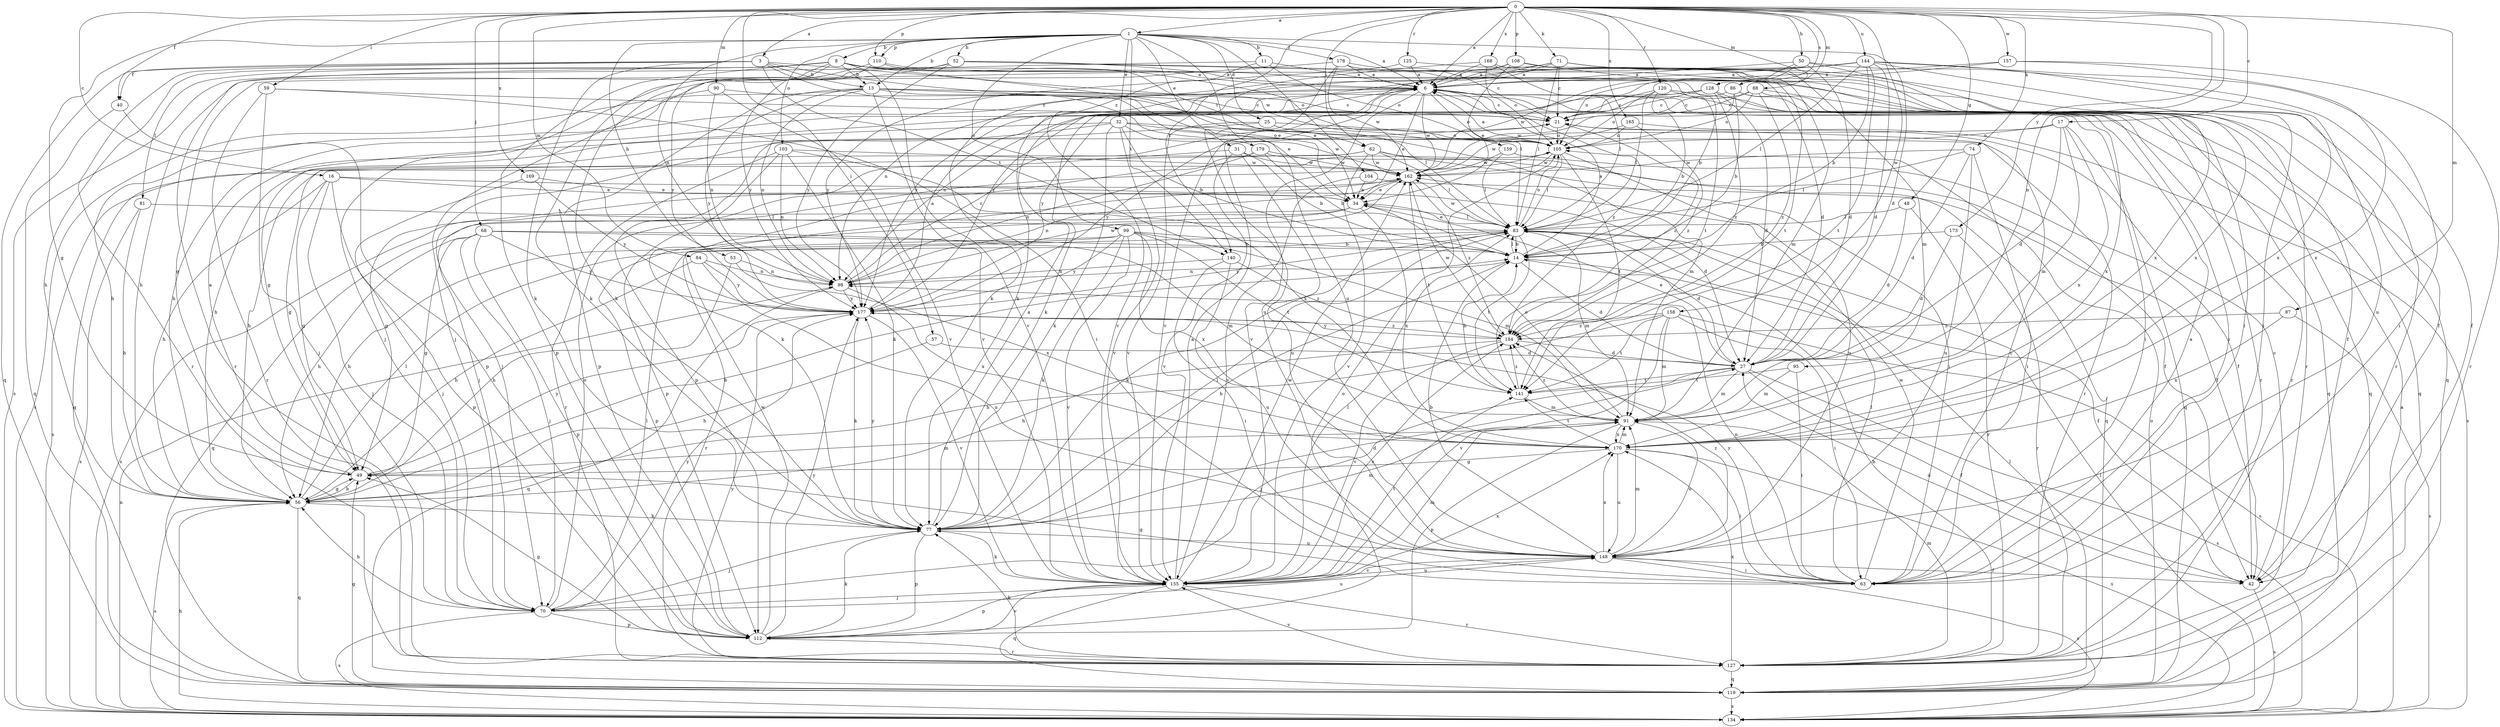 strict digraph  {
0;
1;
3;
6;
8;
11;
13;
14;
16;
17;
21;
25;
27;
31;
32;
34;
40;
42;
48;
49;
50;
52;
53;
56;
57;
59;
62;
63;
68;
70;
71;
74;
77;
81;
83;
84;
86;
87;
88;
90;
91;
95;
98;
99;
103;
104;
105;
108;
110;
112;
119;
120;
125;
127;
128;
134;
140;
141;
144;
148;
155;
157;
158;
159;
162;
165;
168;
169;
170;
173;
177;
178;
179;
184;
0 -> 1  [label=a];
0 -> 3  [label=a];
0 -> 6  [label=a];
0 -> 16  [label=c];
0 -> 17  [label=c];
0 -> 40  [label=f];
0 -> 48  [label=g];
0 -> 50  [label=h];
0 -> 57  [label=i];
0 -> 59  [label=i];
0 -> 62  [label=i];
0 -> 68  [label=j];
0 -> 71  [label=k];
0 -> 74  [label=k];
0 -> 84  [label=m];
0 -> 86  [label=m];
0 -> 87  [label=m];
0 -> 88  [label=m];
0 -> 90  [label=m];
0 -> 95  [label=n];
0 -> 108  [label=p];
0 -> 110  [label=p];
0 -> 120  [label=r];
0 -> 125  [label=r];
0 -> 128  [label=s];
0 -> 140  [label=t];
0 -> 144  [label=u];
0 -> 157  [label=w];
0 -> 158  [label=w];
0 -> 165  [label=x];
0 -> 168  [label=x];
0 -> 169  [label=x];
0 -> 173  [label=y];
1 -> 6  [label=a];
1 -> 8  [label=b];
1 -> 11  [label=b];
1 -> 13  [label=b];
1 -> 25  [label=d];
1 -> 27  [label=d];
1 -> 31  [label=e];
1 -> 32  [label=e];
1 -> 49  [label=g];
1 -> 52  [label=h];
1 -> 53  [label=h];
1 -> 98  [label=n];
1 -> 99  [label=o];
1 -> 103  [label=o];
1 -> 104  [label=o];
1 -> 110  [label=p];
1 -> 140  [label=t];
1 -> 148  [label=u];
1 -> 178  [label=z];
3 -> 13  [label=b];
3 -> 34  [label=e];
3 -> 40  [label=f];
3 -> 77  [label=k];
3 -> 119  [label=q];
3 -> 127  [label=r];
3 -> 140  [label=t];
3 -> 159  [label=w];
3 -> 179  [label=z];
6 -> 21  [label=c];
6 -> 34  [label=e];
6 -> 49  [label=g];
6 -> 56  [label=h];
6 -> 105  [label=o];
6 -> 155  [label=v];
6 -> 162  [label=w];
6 -> 170  [label=x];
6 -> 184  [label=z];
8 -> 13  [label=b];
8 -> 34  [label=e];
8 -> 42  [label=f];
8 -> 56  [label=h];
8 -> 62  [label=i];
8 -> 77  [label=k];
8 -> 81  [label=l];
8 -> 83  [label=l];
8 -> 112  [label=p];
8 -> 127  [label=r];
8 -> 155  [label=v];
8 -> 177  [label=y];
11 -> 6  [label=a];
11 -> 56  [label=h];
11 -> 105  [label=o];
11 -> 155  [label=v];
13 -> 21  [label=c];
13 -> 34  [label=e];
13 -> 56  [label=h];
13 -> 63  [label=i];
13 -> 83  [label=l];
13 -> 98  [label=n];
13 -> 112  [label=p];
13 -> 155  [label=v];
13 -> 177  [label=y];
14 -> 6  [label=a];
14 -> 27  [label=d];
14 -> 42  [label=f];
14 -> 83  [label=l];
14 -> 98  [label=n];
16 -> 27  [label=d];
16 -> 34  [label=e];
16 -> 49  [label=g];
16 -> 56  [label=h];
16 -> 70  [label=j];
16 -> 112  [label=p];
17 -> 27  [label=d];
17 -> 70  [label=j];
17 -> 91  [label=m];
17 -> 105  [label=o];
17 -> 119  [label=q];
17 -> 170  [label=x];
21 -> 105  [label=o];
21 -> 177  [label=y];
21 -> 184  [label=z];
25 -> 91  [label=m];
25 -> 105  [label=o];
25 -> 112  [label=p];
25 -> 155  [label=v];
27 -> 34  [label=e];
27 -> 42  [label=f];
27 -> 70  [label=j];
27 -> 91  [label=m];
27 -> 134  [label=s];
27 -> 141  [label=t];
31 -> 14  [label=b];
31 -> 70  [label=j];
31 -> 148  [label=u];
31 -> 155  [label=v];
31 -> 162  [label=w];
32 -> 14  [label=b];
32 -> 56  [label=h];
32 -> 77  [label=k];
32 -> 105  [label=o];
32 -> 119  [label=q];
32 -> 127  [label=r];
32 -> 155  [label=v];
32 -> 162  [label=w];
34 -> 83  [label=l];
34 -> 112  [label=p];
34 -> 119  [label=q];
34 -> 134  [label=s];
34 -> 170  [label=x];
40 -> 112  [label=p];
40 -> 119  [label=q];
42 -> 21  [label=c];
42 -> 27  [label=d];
42 -> 134  [label=s];
48 -> 27  [label=d];
48 -> 83  [label=l];
48 -> 127  [label=r];
49 -> 6  [label=a];
49 -> 56  [label=h];
49 -> 91  [label=m];
49 -> 177  [label=y];
50 -> 6  [label=a];
50 -> 27  [label=d];
50 -> 42  [label=f];
50 -> 105  [label=o];
50 -> 162  [label=w];
50 -> 170  [label=x];
52 -> 6  [label=a];
52 -> 63  [label=i];
52 -> 77  [label=k];
52 -> 134  [label=s];
52 -> 141  [label=t];
52 -> 177  [label=y];
53 -> 56  [label=h];
53 -> 98  [label=n];
53 -> 170  [label=x];
56 -> 14  [label=b];
56 -> 49  [label=g];
56 -> 77  [label=k];
56 -> 83  [label=l];
56 -> 119  [label=q];
56 -> 134  [label=s];
57 -> 27  [label=d];
57 -> 56  [label=h];
59 -> 21  [label=c];
59 -> 63  [label=i];
59 -> 70  [label=j];
59 -> 127  [label=r];
62 -> 49  [label=g];
62 -> 63  [label=i];
62 -> 83  [label=l];
62 -> 119  [label=q];
62 -> 134  [label=s];
62 -> 155  [label=v];
62 -> 162  [label=w];
63 -> 6  [label=a];
63 -> 21  [label=c];
63 -> 49  [label=g];
63 -> 83  [label=l];
63 -> 98  [label=n];
63 -> 162  [label=w];
63 -> 177  [label=y];
68 -> 14  [label=b];
68 -> 49  [label=g];
68 -> 56  [label=h];
68 -> 70  [label=j];
68 -> 91  [label=m];
68 -> 112  [label=p];
68 -> 177  [label=y];
70 -> 56  [label=h];
70 -> 83  [label=l];
70 -> 105  [label=o];
70 -> 112  [label=p];
70 -> 134  [label=s];
70 -> 148  [label=u];
70 -> 177  [label=y];
71 -> 6  [label=a];
71 -> 21  [label=c];
71 -> 49  [label=g];
71 -> 63  [label=i];
71 -> 83  [label=l];
71 -> 91  [label=m];
71 -> 127  [label=r];
71 -> 155  [label=v];
74 -> 27  [label=d];
74 -> 63  [label=i];
74 -> 83  [label=l];
74 -> 148  [label=u];
74 -> 162  [label=w];
77 -> 6  [label=a];
77 -> 14  [label=b];
77 -> 27  [label=d];
77 -> 70  [label=j];
77 -> 83  [label=l];
77 -> 91  [label=m];
77 -> 112  [label=p];
77 -> 148  [label=u];
77 -> 177  [label=y];
81 -> 56  [label=h];
81 -> 83  [label=l];
81 -> 134  [label=s];
83 -> 14  [label=b];
83 -> 27  [label=d];
83 -> 34  [label=e];
83 -> 77  [label=k];
83 -> 91  [label=m];
83 -> 105  [label=o];
83 -> 141  [label=t];
83 -> 162  [label=w];
83 -> 177  [label=y];
84 -> 56  [label=h];
84 -> 98  [label=n];
84 -> 148  [label=u];
84 -> 177  [label=y];
86 -> 14  [label=b];
86 -> 21  [label=c];
86 -> 119  [label=q];
86 -> 127  [label=r];
86 -> 162  [label=w];
87 -> 134  [label=s];
87 -> 170  [label=x];
87 -> 184  [label=z];
88 -> 21  [label=c];
88 -> 42  [label=f];
88 -> 105  [label=o];
88 -> 119  [label=q];
88 -> 177  [label=y];
88 -> 184  [label=z];
90 -> 21  [label=c];
90 -> 98  [label=n];
90 -> 134  [label=s];
90 -> 155  [label=v];
91 -> 34  [label=e];
91 -> 112  [label=p];
91 -> 148  [label=u];
91 -> 170  [label=x];
91 -> 184  [label=z];
95 -> 63  [label=i];
95 -> 91  [label=m];
95 -> 141  [label=t];
98 -> 21  [label=c];
98 -> 119  [label=q];
98 -> 162  [label=w];
98 -> 170  [label=x];
98 -> 177  [label=y];
99 -> 14  [label=b];
99 -> 56  [label=h];
99 -> 77  [label=k];
99 -> 91  [label=m];
99 -> 127  [label=r];
99 -> 141  [label=t];
99 -> 155  [label=v];
99 -> 170  [label=x];
99 -> 177  [label=y];
103 -> 77  [label=k];
103 -> 98  [label=n];
103 -> 112  [label=p];
103 -> 127  [label=r];
103 -> 162  [label=w];
103 -> 170  [label=x];
104 -> 34  [label=e];
104 -> 42  [label=f];
104 -> 155  [label=v];
105 -> 6  [label=a];
105 -> 56  [label=h];
105 -> 83  [label=l];
105 -> 141  [label=t];
105 -> 148  [label=u];
105 -> 162  [label=w];
108 -> 6  [label=a];
108 -> 14  [label=b];
108 -> 34  [label=e];
108 -> 77  [label=k];
108 -> 91  [label=m];
110 -> 6  [label=a];
110 -> 27  [label=d];
110 -> 70  [label=j];
110 -> 177  [label=y];
112 -> 49  [label=g];
112 -> 77  [label=k];
112 -> 105  [label=o];
112 -> 127  [label=r];
112 -> 155  [label=v];
112 -> 162  [label=w];
112 -> 177  [label=y];
119 -> 49  [label=g];
119 -> 83  [label=l];
119 -> 105  [label=o];
119 -> 134  [label=s];
120 -> 14  [label=b];
120 -> 21  [label=c];
120 -> 63  [label=i];
120 -> 83  [label=l];
120 -> 105  [label=o];
120 -> 119  [label=q];
125 -> 6  [label=a];
125 -> 119  [label=q];
125 -> 177  [label=y];
127 -> 14  [label=b];
127 -> 77  [label=k];
127 -> 91  [label=m];
127 -> 119  [label=q];
127 -> 155  [label=v];
127 -> 170  [label=x];
127 -> 177  [label=y];
128 -> 21  [label=c];
128 -> 27  [label=d];
128 -> 77  [label=k];
128 -> 98  [label=n];
128 -> 127  [label=r];
128 -> 184  [label=z];
134 -> 6  [label=a];
134 -> 56  [label=h];
134 -> 83  [label=l];
134 -> 98  [label=n];
140 -> 63  [label=i];
140 -> 98  [label=n];
140 -> 148  [label=u];
140 -> 184  [label=z];
141 -> 14  [label=b];
141 -> 91  [label=m];
141 -> 184  [label=z];
144 -> 6  [label=a];
144 -> 14  [label=b];
144 -> 27  [label=d];
144 -> 63  [label=i];
144 -> 83  [label=l];
144 -> 98  [label=n];
144 -> 141  [label=t];
144 -> 148  [label=u];
144 -> 170  [label=x];
144 -> 177  [label=y];
148 -> 14  [label=b];
148 -> 42  [label=f];
148 -> 63  [label=i];
148 -> 91  [label=m];
148 -> 134  [label=s];
148 -> 155  [label=v];
148 -> 170  [label=x];
148 -> 184  [label=z];
155 -> 6  [label=a];
155 -> 70  [label=j];
155 -> 77  [label=k];
155 -> 83  [label=l];
155 -> 91  [label=m];
155 -> 112  [label=p];
155 -> 119  [label=q];
155 -> 127  [label=r];
155 -> 141  [label=t];
155 -> 148  [label=u];
155 -> 162  [label=w];
155 -> 170  [label=x];
155 -> 184  [label=z];
157 -> 6  [label=a];
157 -> 127  [label=r];
157 -> 170  [label=x];
157 -> 177  [label=y];
158 -> 56  [label=h];
158 -> 63  [label=i];
158 -> 91  [label=m];
158 -> 134  [label=s];
158 -> 141  [label=t];
158 -> 155  [label=v];
158 -> 184  [label=z];
159 -> 42  [label=f];
159 -> 83  [label=l];
159 -> 162  [label=w];
162 -> 34  [label=e];
162 -> 49  [label=g];
162 -> 98  [label=n];
162 -> 141  [label=t];
162 -> 184  [label=z];
165 -> 105  [label=o];
165 -> 134  [label=s];
165 -> 162  [label=w];
165 -> 184  [label=z];
168 -> 6  [label=a];
168 -> 77  [label=k];
168 -> 83  [label=l];
168 -> 105  [label=o];
168 -> 170  [label=x];
169 -> 34  [label=e];
169 -> 70  [label=j];
169 -> 177  [label=y];
170 -> 49  [label=g];
170 -> 63  [label=i];
170 -> 91  [label=m];
170 -> 134  [label=s];
170 -> 141  [label=t];
170 -> 148  [label=u];
173 -> 14  [label=b];
173 -> 27  [label=d];
173 -> 127  [label=r];
177 -> 6  [label=a];
177 -> 77  [label=k];
177 -> 155  [label=v];
177 -> 184  [label=z];
178 -> 6  [label=a];
178 -> 21  [label=c];
178 -> 70  [label=j];
178 -> 127  [label=r];
178 -> 141  [label=t];
178 -> 148  [label=u];
178 -> 162  [label=w];
179 -> 14  [label=b];
179 -> 42  [label=f];
179 -> 77  [label=k];
179 -> 98  [label=n];
179 -> 162  [label=w];
184 -> 27  [label=d];
184 -> 56  [label=h];
184 -> 155  [label=v];
184 -> 162  [label=w];
184 -> 177  [label=y];
}
